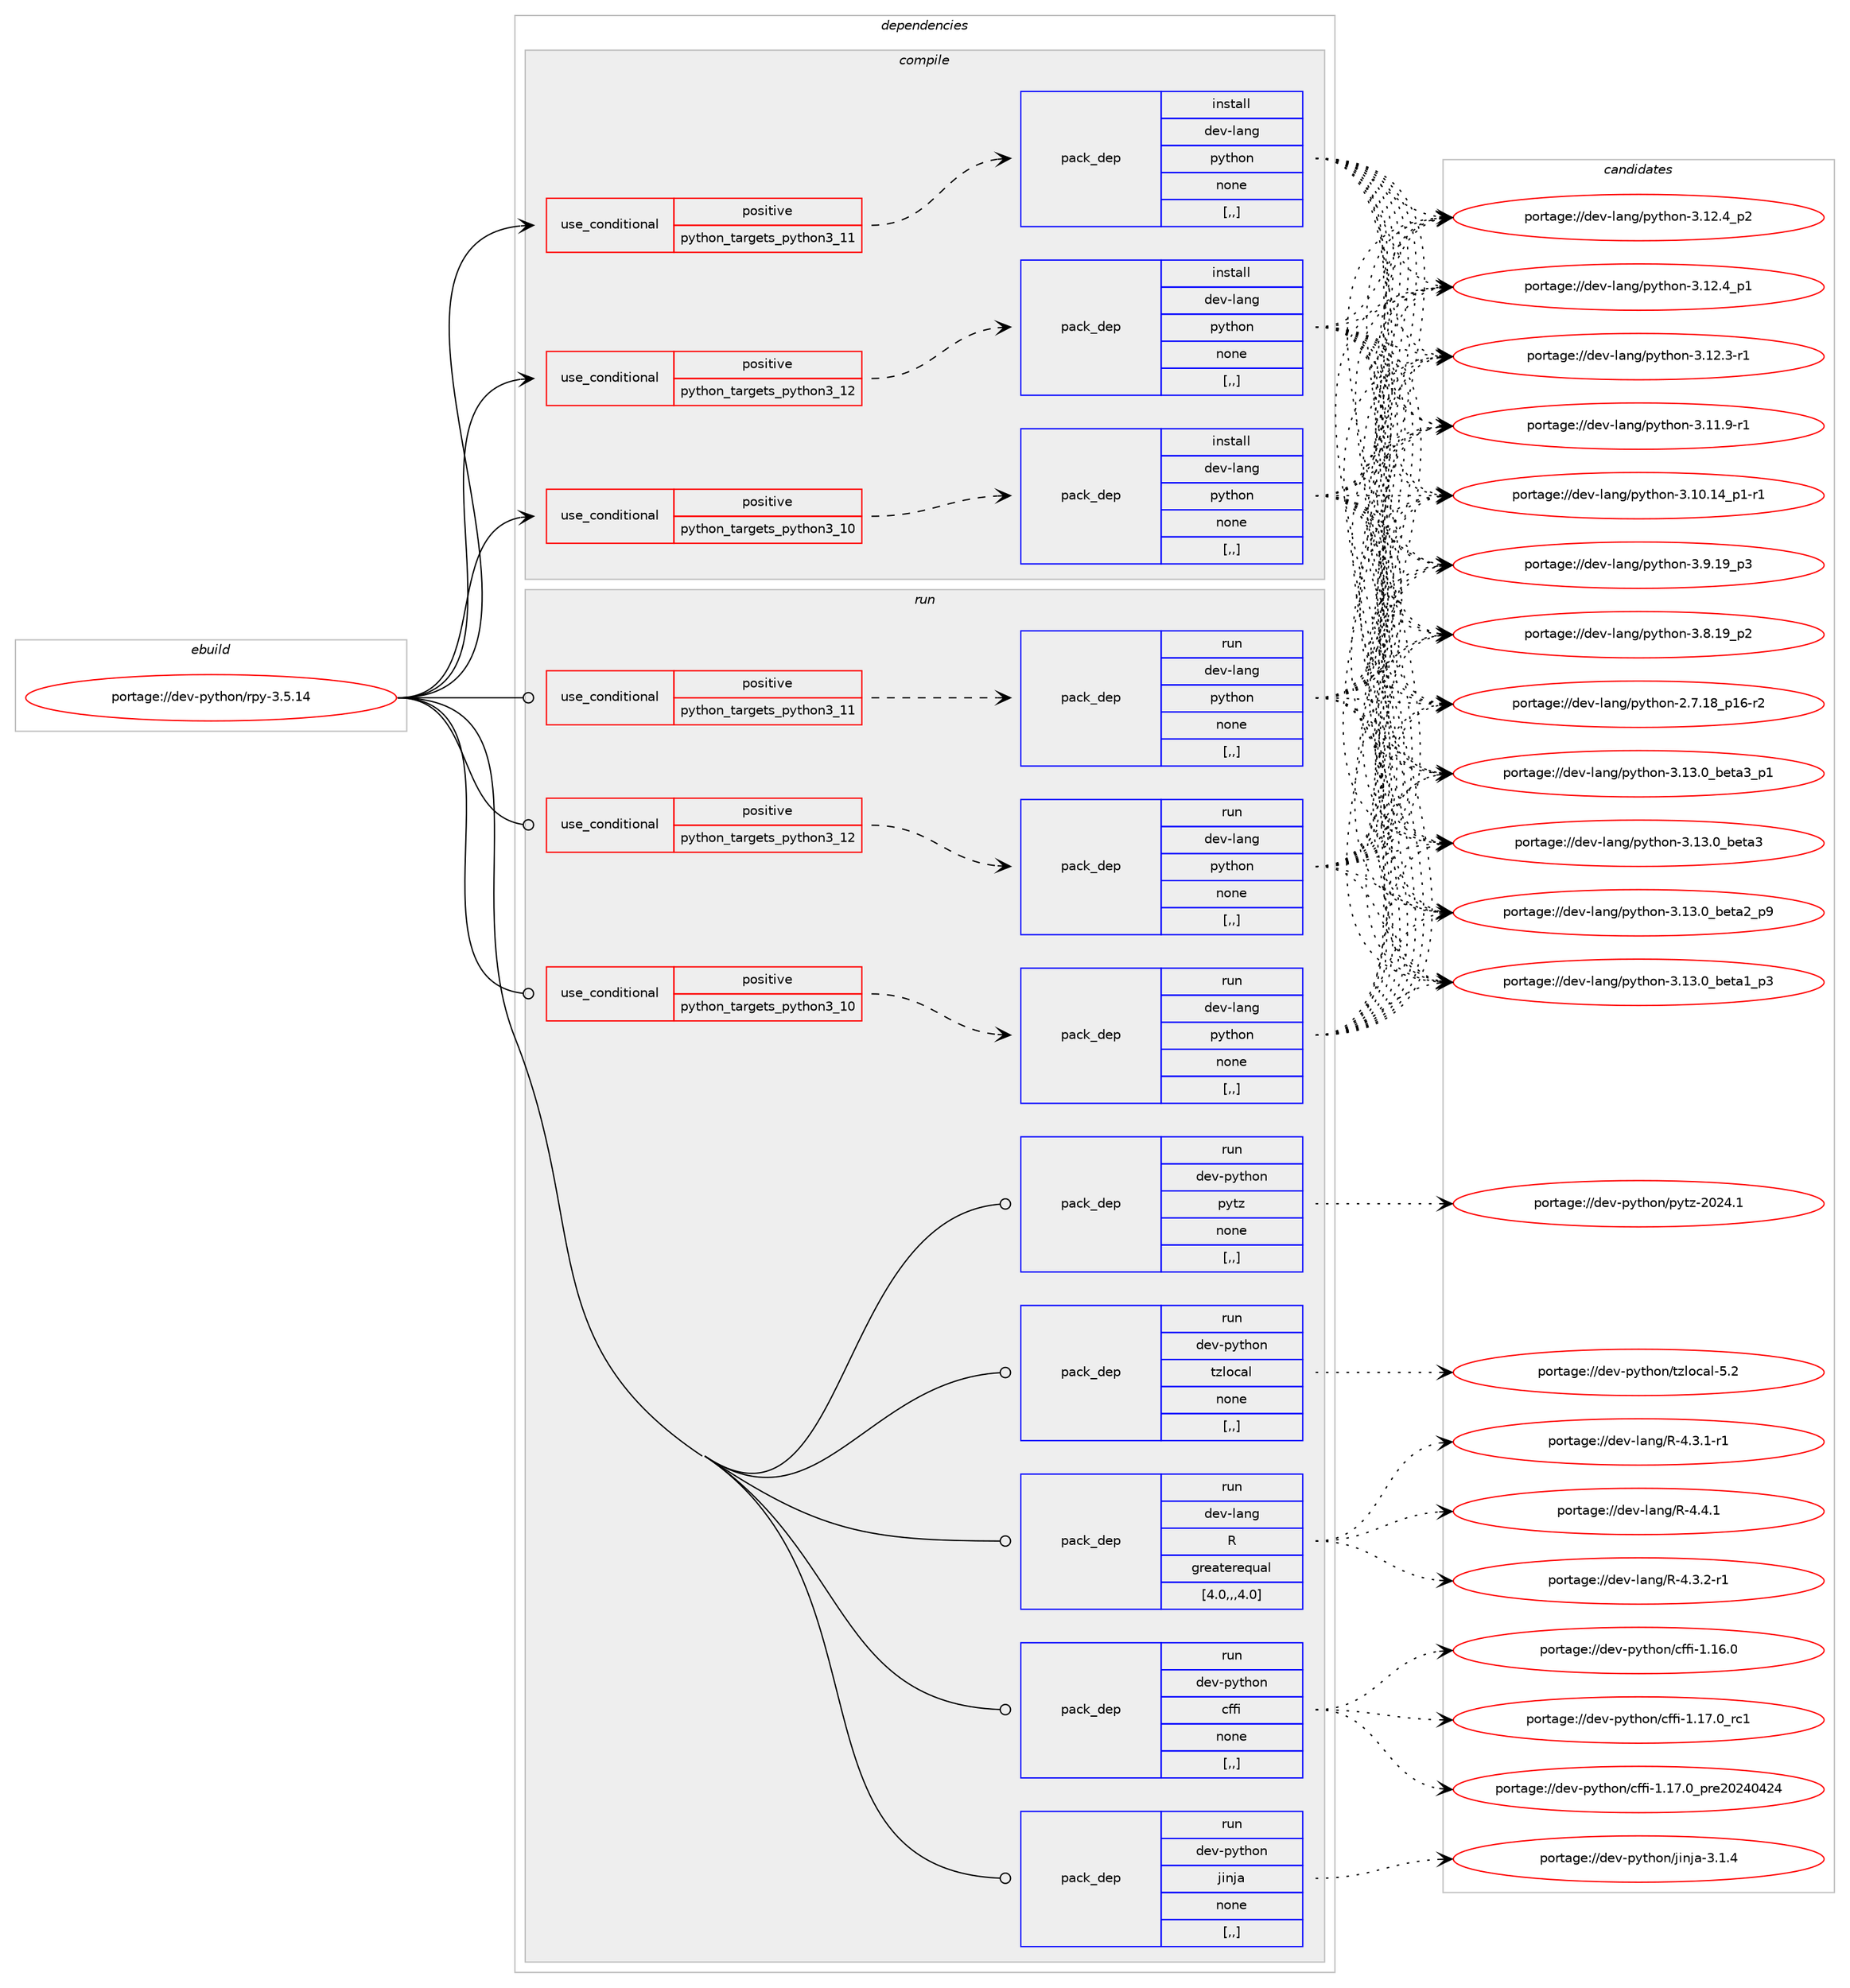 digraph prolog {

# *************
# Graph options
# *************

newrank=true;
concentrate=true;
compound=true;
graph [rankdir=LR,fontname=Helvetica,fontsize=10,ranksep=1.5];#, ranksep=2.5, nodesep=0.2];
edge  [arrowhead=vee];
node  [fontname=Helvetica,fontsize=10];

# **********
# The ebuild
# **********

subgraph cluster_leftcol {
color=gray;
label=<<i>ebuild</i>>;
id [label="portage://dev-python/rpy-3.5.14", color=red, width=4, href="../dev-python/rpy-3.5.14.svg"];
}

# ****************
# The dependencies
# ****************

subgraph cluster_midcol {
color=gray;
label=<<i>dependencies</i>>;
subgraph cluster_compile {
fillcolor="#eeeeee";
style=filled;
label=<<i>compile</i>>;
subgraph cond38966 {
dependency161733 [label=<<TABLE BORDER="0" CELLBORDER="1" CELLSPACING="0" CELLPADDING="4"><TR><TD ROWSPAN="3" CELLPADDING="10">use_conditional</TD></TR><TR><TD>positive</TD></TR><TR><TD>python_targets_python3_10</TD></TR></TABLE>>, shape=none, color=red];
subgraph pack121495 {
dependency161734 [label=<<TABLE BORDER="0" CELLBORDER="1" CELLSPACING="0" CELLPADDING="4" WIDTH="220"><TR><TD ROWSPAN="6" CELLPADDING="30">pack_dep</TD></TR><TR><TD WIDTH="110">install</TD></TR><TR><TD>dev-lang</TD></TR><TR><TD>python</TD></TR><TR><TD>none</TD></TR><TR><TD>[,,]</TD></TR></TABLE>>, shape=none, color=blue];
}
dependency161733:e -> dependency161734:w [weight=20,style="dashed",arrowhead="vee"];
}
id:e -> dependency161733:w [weight=20,style="solid",arrowhead="vee"];
subgraph cond38967 {
dependency161735 [label=<<TABLE BORDER="0" CELLBORDER="1" CELLSPACING="0" CELLPADDING="4"><TR><TD ROWSPAN="3" CELLPADDING="10">use_conditional</TD></TR><TR><TD>positive</TD></TR><TR><TD>python_targets_python3_11</TD></TR></TABLE>>, shape=none, color=red];
subgraph pack121496 {
dependency161736 [label=<<TABLE BORDER="0" CELLBORDER="1" CELLSPACING="0" CELLPADDING="4" WIDTH="220"><TR><TD ROWSPAN="6" CELLPADDING="30">pack_dep</TD></TR><TR><TD WIDTH="110">install</TD></TR><TR><TD>dev-lang</TD></TR><TR><TD>python</TD></TR><TR><TD>none</TD></TR><TR><TD>[,,]</TD></TR></TABLE>>, shape=none, color=blue];
}
dependency161735:e -> dependency161736:w [weight=20,style="dashed",arrowhead="vee"];
}
id:e -> dependency161735:w [weight=20,style="solid",arrowhead="vee"];
subgraph cond38968 {
dependency161737 [label=<<TABLE BORDER="0" CELLBORDER="1" CELLSPACING="0" CELLPADDING="4"><TR><TD ROWSPAN="3" CELLPADDING="10">use_conditional</TD></TR><TR><TD>positive</TD></TR><TR><TD>python_targets_python3_12</TD></TR></TABLE>>, shape=none, color=red];
subgraph pack121497 {
dependency161738 [label=<<TABLE BORDER="0" CELLBORDER="1" CELLSPACING="0" CELLPADDING="4" WIDTH="220"><TR><TD ROWSPAN="6" CELLPADDING="30">pack_dep</TD></TR><TR><TD WIDTH="110">install</TD></TR><TR><TD>dev-lang</TD></TR><TR><TD>python</TD></TR><TR><TD>none</TD></TR><TR><TD>[,,]</TD></TR></TABLE>>, shape=none, color=blue];
}
dependency161737:e -> dependency161738:w [weight=20,style="dashed",arrowhead="vee"];
}
id:e -> dependency161737:w [weight=20,style="solid",arrowhead="vee"];
}
subgraph cluster_compileandrun {
fillcolor="#eeeeee";
style=filled;
label=<<i>compile and run</i>>;
}
subgraph cluster_run {
fillcolor="#eeeeee";
style=filled;
label=<<i>run</i>>;
subgraph cond38969 {
dependency161739 [label=<<TABLE BORDER="0" CELLBORDER="1" CELLSPACING="0" CELLPADDING="4"><TR><TD ROWSPAN="3" CELLPADDING="10">use_conditional</TD></TR><TR><TD>positive</TD></TR><TR><TD>python_targets_python3_10</TD></TR></TABLE>>, shape=none, color=red];
subgraph pack121498 {
dependency161740 [label=<<TABLE BORDER="0" CELLBORDER="1" CELLSPACING="0" CELLPADDING="4" WIDTH="220"><TR><TD ROWSPAN="6" CELLPADDING="30">pack_dep</TD></TR><TR><TD WIDTH="110">run</TD></TR><TR><TD>dev-lang</TD></TR><TR><TD>python</TD></TR><TR><TD>none</TD></TR><TR><TD>[,,]</TD></TR></TABLE>>, shape=none, color=blue];
}
dependency161739:e -> dependency161740:w [weight=20,style="dashed",arrowhead="vee"];
}
id:e -> dependency161739:w [weight=20,style="solid",arrowhead="odot"];
subgraph cond38970 {
dependency161741 [label=<<TABLE BORDER="0" CELLBORDER="1" CELLSPACING="0" CELLPADDING="4"><TR><TD ROWSPAN="3" CELLPADDING="10">use_conditional</TD></TR><TR><TD>positive</TD></TR><TR><TD>python_targets_python3_11</TD></TR></TABLE>>, shape=none, color=red];
subgraph pack121499 {
dependency161742 [label=<<TABLE BORDER="0" CELLBORDER="1" CELLSPACING="0" CELLPADDING="4" WIDTH="220"><TR><TD ROWSPAN="6" CELLPADDING="30">pack_dep</TD></TR><TR><TD WIDTH="110">run</TD></TR><TR><TD>dev-lang</TD></TR><TR><TD>python</TD></TR><TR><TD>none</TD></TR><TR><TD>[,,]</TD></TR></TABLE>>, shape=none, color=blue];
}
dependency161741:e -> dependency161742:w [weight=20,style="dashed",arrowhead="vee"];
}
id:e -> dependency161741:w [weight=20,style="solid",arrowhead="odot"];
subgraph cond38971 {
dependency161743 [label=<<TABLE BORDER="0" CELLBORDER="1" CELLSPACING="0" CELLPADDING="4"><TR><TD ROWSPAN="3" CELLPADDING="10">use_conditional</TD></TR><TR><TD>positive</TD></TR><TR><TD>python_targets_python3_12</TD></TR></TABLE>>, shape=none, color=red];
subgraph pack121500 {
dependency161744 [label=<<TABLE BORDER="0" CELLBORDER="1" CELLSPACING="0" CELLPADDING="4" WIDTH="220"><TR><TD ROWSPAN="6" CELLPADDING="30">pack_dep</TD></TR><TR><TD WIDTH="110">run</TD></TR><TR><TD>dev-lang</TD></TR><TR><TD>python</TD></TR><TR><TD>none</TD></TR><TR><TD>[,,]</TD></TR></TABLE>>, shape=none, color=blue];
}
dependency161743:e -> dependency161744:w [weight=20,style="dashed",arrowhead="vee"];
}
id:e -> dependency161743:w [weight=20,style="solid",arrowhead="odot"];
subgraph pack121501 {
dependency161745 [label=<<TABLE BORDER="0" CELLBORDER="1" CELLSPACING="0" CELLPADDING="4" WIDTH="220"><TR><TD ROWSPAN="6" CELLPADDING="30">pack_dep</TD></TR><TR><TD WIDTH="110">run</TD></TR><TR><TD>dev-lang</TD></TR><TR><TD>R</TD></TR><TR><TD>greaterequal</TD></TR><TR><TD>[4.0,,,4.0]</TD></TR></TABLE>>, shape=none, color=blue];
}
id:e -> dependency161745:w [weight=20,style="solid",arrowhead="odot"];
subgraph pack121502 {
dependency161746 [label=<<TABLE BORDER="0" CELLBORDER="1" CELLSPACING="0" CELLPADDING="4" WIDTH="220"><TR><TD ROWSPAN="6" CELLPADDING="30">pack_dep</TD></TR><TR><TD WIDTH="110">run</TD></TR><TR><TD>dev-python</TD></TR><TR><TD>cffi</TD></TR><TR><TD>none</TD></TR><TR><TD>[,,]</TD></TR></TABLE>>, shape=none, color=blue];
}
id:e -> dependency161746:w [weight=20,style="solid",arrowhead="odot"];
subgraph pack121503 {
dependency161747 [label=<<TABLE BORDER="0" CELLBORDER="1" CELLSPACING="0" CELLPADDING="4" WIDTH="220"><TR><TD ROWSPAN="6" CELLPADDING="30">pack_dep</TD></TR><TR><TD WIDTH="110">run</TD></TR><TR><TD>dev-python</TD></TR><TR><TD>jinja</TD></TR><TR><TD>none</TD></TR><TR><TD>[,,]</TD></TR></TABLE>>, shape=none, color=blue];
}
id:e -> dependency161747:w [weight=20,style="solid",arrowhead="odot"];
subgraph pack121504 {
dependency161748 [label=<<TABLE BORDER="0" CELLBORDER="1" CELLSPACING="0" CELLPADDING="4" WIDTH="220"><TR><TD ROWSPAN="6" CELLPADDING="30">pack_dep</TD></TR><TR><TD WIDTH="110">run</TD></TR><TR><TD>dev-python</TD></TR><TR><TD>pytz</TD></TR><TR><TD>none</TD></TR><TR><TD>[,,]</TD></TR></TABLE>>, shape=none, color=blue];
}
id:e -> dependency161748:w [weight=20,style="solid",arrowhead="odot"];
subgraph pack121505 {
dependency161749 [label=<<TABLE BORDER="0" CELLBORDER="1" CELLSPACING="0" CELLPADDING="4" WIDTH="220"><TR><TD ROWSPAN="6" CELLPADDING="30">pack_dep</TD></TR><TR><TD WIDTH="110">run</TD></TR><TR><TD>dev-python</TD></TR><TR><TD>tzlocal</TD></TR><TR><TD>none</TD></TR><TR><TD>[,,]</TD></TR></TABLE>>, shape=none, color=blue];
}
id:e -> dependency161749:w [weight=20,style="solid",arrowhead="odot"];
}
}

# **************
# The candidates
# **************

subgraph cluster_choices {
rank=same;
color=gray;
label=<<i>candidates</i>>;

subgraph choice121495 {
color=black;
nodesep=1;
choice10010111845108971101034711212111610411111045514649514648959810111697519511249 [label="portage://dev-lang/python-3.13.0_beta3_p1", color=red, width=4,href="../dev-lang/python-3.13.0_beta3_p1.svg"];
choice1001011184510897110103471121211161041111104551464951464895981011169751 [label="portage://dev-lang/python-3.13.0_beta3", color=red, width=4,href="../dev-lang/python-3.13.0_beta3.svg"];
choice10010111845108971101034711212111610411111045514649514648959810111697509511257 [label="portage://dev-lang/python-3.13.0_beta2_p9", color=red, width=4,href="../dev-lang/python-3.13.0_beta2_p9.svg"];
choice10010111845108971101034711212111610411111045514649514648959810111697499511251 [label="portage://dev-lang/python-3.13.0_beta1_p3", color=red, width=4,href="../dev-lang/python-3.13.0_beta1_p3.svg"];
choice100101118451089711010347112121116104111110455146495046529511250 [label="portage://dev-lang/python-3.12.4_p2", color=red, width=4,href="../dev-lang/python-3.12.4_p2.svg"];
choice100101118451089711010347112121116104111110455146495046529511249 [label="portage://dev-lang/python-3.12.4_p1", color=red, width=4,href="../dev-lang/python-3.12.4_p1.svg"];
choice100101118451089711010347112121116104111110455146495046514511449 [label="portage://dev-lang/python-3.12.3-r1", color=red, width=4,href="../dev-lang/python-3.12.3-r1.svg"];
choice100101118451089711010347112121116104111110455146494946574511449 [label="portage://dev-lang/python-3.11.9-r1", color=red, width=4,href="../dev-lang/python-3.11.9-r1.svg"];
choice100101118451089711010347112121116104111110455146494846495295112494511449 [label="portage://dev-lang/python-3.10.14_p1-r1", color=red, width=4,href="../dev-lang/python-3.10.14_p1-r1.svg"];
choice100101118451089711010347112121116104111110455146574649579511251 [label="portage://dev-lang/python-3.9.19_p3", color=red, width=4,href="../dev-lang/python-3.9.19_p3.svg"];
choice100101118451089711010347112121116104111110455146564649579511250 [label="portage://dev-lang/python-3.8.19_p2", color=red, width=4,href="../dev-lang/python-3.8.19_p2.svg"];
choice100101118451089711010347112121116104111110455046554649569511249544511450 [label="portage://dev-lang/python-2.7.18_p16-r2", color=red, width=4,href="../dev-lang/python-2.7.18_p16-r2.svg"];
dependency161734:e -> choice10010111845108971101034711212111610411111045514649514648959810111697519511249:w [style=dotted,weight="100"];
dependency161734:e -> choice1001011184510897110103471121211161041111104551464951464895981011169751:w [style=dotted,weight="100"];
dependency161734:e -> choice10010111845108971101034711212111610411111045514649514648959810111697509511257:w [style=dotted,weight="100"];
dependency161734:e -> choice10010111845108971101034711212111610411111045514649514648959810111697499511251:w [style=dotted,weight="100"];
dependency161734:e -> choice100101118451089711010347112121116104111110455146495046529511250:w [style=dotted,weight="100"];
dependency161734:e -> choice100101118451089711010347112121116104111110455146495046529511249:w [style=dotted,weight="100"];
dependency161734:e -> choice100101118451089711010347112121116104111110455146495046514511449:w [style=dotted,weight="100"];
dependency161734:e -> choice100101118451089711010347112121116104111110455146494946574511449:w [style=dotted,weight="100"];
dependency161734:e -> choice100101118451089711010347112121116104111110455146494846495295112494511449:w [style=dotted,weight="100"];
dependency161734:e -> choice100101118451089711010347112121116104111110455146574649579511251:w [style=dotted,weight="100"];
dependency161734:e -> choice100101118451089711010347112121116104111110455146564649579511250:w [style=dotted,weight="100"];
dependency161734:e -> choice100101118451089711010347112121116104111110455046554649569511249544511450:w [style=dotted,weight="100"];
}
subgraph choice121496 {
color=black;
nodesep=1;
choice10010111845108971101034711212111610411111045514649514648959810111697519511249 [label="portage://dev-lang/python-3.13.0_beta3_p1", color=red, width=4,href="../dev-lang/python-3.13.0_beta3_p1.svg"];
choice1001011184510897110103471121211161041111104551464951464895981011169751 [label="portage://dev-lang/python-3.13.0_beta3", color=red, width=4,href="../dev-lang/python-3.13.0_beta3.svg"];
choice10010111845108971101034711212111610411111045514649514648959810111697509511257 [label="portage://dev-lang/python-3.13.0_beta2_p9", color=red, width=4,href="../dev-lang/python-3.13.0_beta2_p9.svg"];
choice10010111845108971101034711212111610411111045514649514648959810111697499511251 [label="portage://dev-lang/python-3.13.0_beta1_p3", color=red, width=4,href="../dev-lang/python-3.13.0_beta1_p3.svg"];
choice100101118451089711010347112121116104111110455146495046529511250 [label="portage://dev-lang/python-3.12.4_p2", color=red, width=4,href="../dev-lang/python-3.12.4_p2.svg"];
choice100101118451089711010347112121116104111110455146495046529511249 [label="portage://dev-lang/python-3.12.4_p1", color=red, width=4,href="../dev-lang/python-3.12.4_p1.svg"];
choice100101118451089711010347112121116104111110455146495046514511449 [label="portage://dev-lang/python-3.12.3-r1", color=red, width=4,href="../dev-lang/python-3.12.3-r1.svg"];
choice100101118451089711010347112121116104111110455146494946574511449 [label="portage://dev-lang/python-3.11.9-r1", color=red, width=4,href="../dev-lang/python-3.11.9-r1.svg"];
choice100101118451089711010347112121116104111110455146494846495295112494511449 [label="portage://dev-lang/python-3.10.14_p1-r1", color=red, width=4,href="../dev-lang/python-3.10.14_p1-r1.svg"];
choice100101118451089711010347112121116104111110455146574649579511251 [label="portage://dev-lang/python-3.9.19_p3", color=red, width=4,href="../dev-lang/python-3.9.19_p3.svg"];
choice100101118451089711010347112121116104111110455146564649579511250 [label="portage://dev-lang/python-3.8.19_p2", color=red, width=4,href="../dev-lang/python-3.8.19_p2.svg"];
choice100101118451089711010347112121116104111110455046554649569511249544511450 [label="portage://dev-lang/python-2.7.18_p16-r2", color=red, width=4,href="../dev-lang/python-2.7.18_p16-r2.svg"];
dependency161736:e -> choice10010111845108971101034711212111610411111045514649514648959810111697519511249:w [style=dotted,weight="100"];
dependency161736:e -> choice1001011184510897110103471121211161041111104551464951464895981011169751:w [style=dotted,weight="100"];
dependency161736:e -> choice10010111845108971101034711212111610411111045514649514648959810111697509511257:w [style=dotted,weight="100"];
dependency161736:e -> choice10010111845108971101034711212111610411111045514649514648959810111697499511251:w [style=dotted,weight="100"];
dependency161736:e -> choice100101118451089711010347112121116104111110455146495046529511250:w [style=dotted,weight="100"];
dependency161736:e -> choice100101118451089711010347112121116104111110455146495046529511249:w [style=dotted,weight="100"];
dependency161736:e -> choice100101118451089711010347112121116104111110455146495046514511449:w [style=dotted,weight="100"];
dependency161736:e -> choice100101118451089711010347112121116104111110455146494946574511449:w [style=dotted,weight="100"];
dependency161736:e -> choice100101118451089711010347112121116104111110455146494846495295112494511449:w [style=dotted,weight="100"];
dependency161736:e -> choice100101118451089711010347112121116104111110455146574649579511251:w [style=dotted,weight="100"];
dependency161736:e -> choice100101118451089711010347112121116104111110455146564649579511250:w [style=dotted,weight="100"];
dependency161736:e -> choice100101118451089711010347112121116104111110455046554649569511249544511450:w [style=dotted,weight="100"];
}
subgraph choice121497 {
color=black;
nodesep=1;
choice10010111845108971101034711212111610411111045514649514648959810111697519511249 [label="portage://dev-lang/python-3.13.0_beta3_p1", color=red, width=4,href="../dev-lang/python-3.13.0_beta3_p1.svg"];
choice1001011184510897110103471121211161041111104551464951464895981011169751 [label="portage://dev-lang/python-3.13.0_beta3", color=red, width=4,href="../dev-lang/python-3.13.0_beta3.svg"];
choice10010111845108971101034711212111610411111045514649514648959810111697509511257 [label="portage://dev-lang/python-3.13.0_beta2_p9", color=red, width=4,href="../dev-lang/python-3.13.0_beta2_p9.svg"];
choice10010111845108971101034711212111610411111045514649514648959810111697499511251 [label="portage://dev-lang/python-3.13.0_beta1_p3", color=red, width=4,href="../dev-lang/python-3.13.0_beta1_p3.svg"];
choice100101118451089711010347112121116104111110455146495046529511250 [label="portage://dev-lang/python-3.12.4_p2", color=red, width=4,href="../dev-lang/python-3.12.4_p2.svg"];
choice100101118451089711010347112121116104111110455146495046529511249 [label="portage://dev-lang/python-3.12.4_p1", color=red, width=4,href="../dev-lang/python-3.12.4_p1.svg"];
choice100101118451089711010347112121116104111110455146495046514511449 [label="portage://dev-lang/python-3.12.3-r1", color=red, width=4,href="../dev-lang/python-3.12.3-r1.svg"];
choice100101118451089711010347112121116104111110455146494946574511449 [label="portage://dev-lang/python-3.11.9-r1", color=red, width=4,href="../dev-lang/python-3.11.9-r1.svg"];
choice100101118451089711010347112121116104111110455146494846495295112494511449 [label="portage://dev-lang/python-3.10.14_p1-r1", color=red, width=4,href="../dev-lang/python-3.10.14_p1-r1.svg"];
choice100101118451089711010347112121116104111110455146574649579511251 [label="portage://dev-lang/python-3.9.19_p3", color=red, width=4,href="../dev-lang/python-3.9.19_p3.svg"];
choice100101118451089711010347112121116104111110455146564649579511250 [label="portage://dev-lang/python-3.8.19_p2", color=red, width=4,href="../dev-lang/python-3.8.19_p2.svg"];
choice100101118451089711010347112121116104111110455046554649569511249544511450 [label="portage://dev-lang/python-2.7.18_p16-r2", color=red, width=4,href="../dev-lang/python-2.7.18_p16-r2.svg"];
dependency161738:e -> choice10010111845108971101034711212111610411111045514649514648959810111697519511249:w [style=dotted,weight="100"];
dependency161738:e -> choice1001011184510897110103471121211161041111104551464951464895981011169751:w [style=dotted,weight="100"];
dependency161738:e -> choice10010111845108971101034711212111610411111045514649514648959810111697509511257:w [style=dotted,weight="100"];
dependency161738:e -> choice10010111845108971101034711212111610411111045514649514648959810111697499511251:w [style=dotted,weight="100"];
dependency161738:e -> choice100101118451089711010347112121116104111110455146495046529511250:w [style=dotted,weight="100"];
dependency161738:e -> choice100101118451089711010347112121116104111110455146495046529511249:w [style=dotted,weight="100"];
dependency161738:e -> choice100101118451089711010347112121116104111110455146495046514511449:w [style=dotted,weight="100"];
dependency161738:e -> choice100101118451089711010347112121116104111110455146494946574511449:w [style=dotted,weight="100"];
dependency161738:e -> choice100101118451089711010347112121116104111110455146494846495295112494511449:w [style=dotted,weight="100"];
dependency161738:e -> choice100101118451089711010347112121116104111110455146574649579511251:w [style=dotted,weight="100"];
dependency161738:e -> choice100101118451089711010347112121116104111110455146564649579511250:w [style=dotted,weight="100"];
dependency161738:e -> choice100101118451089711010347112121116104111110455046554649569511249544511450:w [style=dotted,weight="100"];
}
subgraph choice121498 {
color=black;
nodesep=1;
choice10010111845108971101034711212111610411111045514649514648959810111697519511249 [label="portage://dev-lang/python-3.13.0_beta3_p1", color=red, width=4,href="../dev-lang/python-3.13.0_beta3_p1.svg"];
choice1001011184510897110103471121211161041111104551464951464895981011169751 [label="portage://dev-lang/python-3.13.0_beta3", color=red, width=4,href="../dev-lang/python-3.13.0_beta3.svg"];
choice10010111845108971101034711212111610411111045514649514648959810111697509511257 [label="portage://dev-lang/python-3.13.0_beta2_p9", color=red, width=4,href="../dev-lang/python-3.13.0_beta2_p9.svg"];
choice10010111845108971101034711212111610411111045514649514648959810111697499511251 [label="portage://dev-lang/python-3.13.0_beta1_p3", color=red, width=4,href="../dev-lang/python-3.13.0_beta1_p3.svg"];
choice100101118451089711010347112121116104111110455146495046529511250 [label="portage://dev-lang/python-3.12.4_p2", color=red, width=4,href="../dev-lang/python-3.12.4_p2.svg"];
choice100101118451089711010347112121116104111110455146495046529511249 [label="portage://dev-lang/python-3.12.4_p1", color=red, width=4,href="../dev-lang/python-3.12.4_p1.svg"];
choice100101118451089711010347112121116104111110455146495046514511449 [label="portage://dev-lang/python-3.12.3-r1", color=red, width=4,href="../dev-lang/python-3.12.3-r1.svg"];
choice100101118451089711010347112121116104111110455146494946574511449 [label="portage://dev-lang/python-3.11.9-r1", color=red, width=4,href="../dev-lang/python-3.11.9-r1.svg"];
choice100101118451089711010347112121116104111110455146494846495295112494511449 [label="portage://dev-lang/python-3.10.14_p1-r1", color=red, width=4,href="../dev-lang/python-3.10.14_p1-r1.svg"];
choice100101118451089711010347112121116104111110455146574649579511251 [label="portage://dev-lang/python-3.9.19_p3", color=red, width=4,href="../dev-lang/python-3.9.19_p3.svg"];
choice100101118451089711010347112121116104111110455146564649579511250 [label="portage://dev-lang/python-3.8.19_p2", color=red, width=4,href="../dev-lang/python-3.8.19_p2.svg"];
choice100101118451089711010347112121116104111110455046554649569511249544511450 [label="portage://dev-lang/python-2.7.18_p16-r2", color=red, width=4,href="../dev-lang/python-2.7.18_p16-r2.svg"];
dependency161740:e -> choice10010111845108971101034711212111610411111045514649514648959810111697519511249:w [style=dotted,weight="100"];
dependency161740:e -> choice1001011184510897110103471121211161041111104551464951464895981011169751:w [style=dotted,weight="100"];
dependency161740:e -> choice10010111845108971101034711212111610411111045514649514648959810111697509511257:w [style=dotted,weight="100"];
dependency161740:e -> choice10010111845108971101034711212111610411111045514649514648959810111697499511251:w [style=dotted,weight="100"];
dependency161740:e -> choice100101118451089711010347112121116104111110455146495046529511250:w [style=dotted,weight="100"];
dependency161740:e -> choice100101118451089711010347112121116104111110455146495046529511249:w [style=dotted,weight="100"];
dependency161740:e -> choice100101118451089711010347112121116104111110455146495046514511449:w [style=dotted,weight="100"];
dependency161740:e -> choice100101118451089711010347112121116104111110455146494946574511449:w [style=dotted,weight="100"];
dependency161740:e -> choice100101118451089711010347112121116104111110455146494846495295112494511449:w [style=dotted,weight="100"];
dependency161740:e -> choice100101118451089711010347112121116104111110455146574649579511251:w [style=dotted,weight="100"];
dependency161740:e -> choice100101118451089711010347112121116104111110455146564649579511250:w [style=dotted,weight="100"];
dependency161740:e -> choice100101118451089711010347112121116104111110455046554649569511249544511450:w [style=dotted,weight="100"];
}
subgraph choice121499 {
color=black;
nodesep=1;
choice10010111845108971101034711212111610411111045514649514648959810111697519511249 [label="portage://dev-lang/python-3.13.0_beta3_p1", color=red, width=4,href="../dev-lang/python-3.13.0_beta3_p1.svg"];
choice1001011184510897110103471121211161041111104551464951464895981011169751 [label="portage://dev-lang/python-3.13.0_beta3", color=red, width=4,href="../dev-lang/python-3.13.0_beta3.svg"];
choice10010111845108971101034711212111610411111045514649514648959810111697509511257 [label="portage://dev-lang/python-3.13.0_beta2_p9", color=red, width=4,href="../dev-lang/python-3.13.0_beta2_p9.svg"];
choice10010111845108971101034711212111610411111045514649514648959810111697499511251 [label="portage://dev-lang/python-3.13.0_beta1_p3", color=red, width=4,href="../dev-lang/python-3.13.0_beta1_p3.svg"];
choice100101118451089711010347112121116104111110455146495046529511250 [label="portage://dev-lang/python-3.12.4_p2", color=red, width=4,href="../dev-lang/python-3.12.4_p2.svg"];
choice100101118451089711010347112121116104111110455146495046529511249 [label="portage://dev-lang/python-3.12.4_p1", color=red, width=4,href="../dev-lang/python-3.12.4_p1.svg"];
choice100101118451089711010347112121116104111110455146495046514511449 [label="portage://dev-lang/python-3.12.3-r1", color=red, width=4,href="../dev-lang/python-3.12.3-r1.svg"];
choice100101118451089711010347112121116104111110455146494946574511449 [label="portage://dev-lang/python-3.11.9-r1", color=red, width=4,href="../dev-lang/python-3.11.9-r1.svg"];
choice100101118451089711010347112121116104111110455146494846495295112494511449 [label="portage://dev-lang/python-3.10.14_p1-r1", color=red, width=4,href="../dev-lang/python-3.10.14_p1-r1.svg"];
choice100101118451089711010347112121116104111110455146574649579511251 [label="portage://dev-lang/python-3.9.19_p3", color=red, width=4,href="../dev-lang/python-3.9.19_p3.svg"];
choice100101118451089711010347112121116104111110455146564649579511250 [label="portage://dev-lang/python-3.8.19_p2", color=red, width=4,href="../dev-lang/python-3.8.19_p2.svg"];
choice100101118451089711010347112121116104111110455046554649569511249544511450 [label="portage://dev-lang/python-2.7.18_p16-r2", color=red, width=4,href="../dev-lang/python-2.7.18_p16-r2.svg"];
dependency161742:e -> choice10010111845108971101034711212111610411111045514649514648959810111697519511249:w [style=dotted,weight="100"];
dependency161742:e -> choice1001011184510897110103471121211161041111104551464951464895981011169751:w [style=dotted,weight="100"];
dependency161742:e -> choice10010111845108971101034711212111610411111045514649514648959810111697509511257:w [style=dotted,weight="100"];
dependency161742:e -> choice10010111845108971101034711212111610411111045514649514648959810111697499511251:w [style=dotted,weight="100"];
dependency161742:e -> choice100101118451089711010347112121116104111110455146495046529511250:w [style=dotted,weight="100"];
dependency161742:e -> choice100101118451089711010347112121116104111110455146495046529511249:w [style=dotted,weight="100"];
dependency161742:e -> choice100101118451089711010347112121116104111110455146495046514511449:w [style=dotted,weight="100"];
dependency161742:e -> choice100101118451089711010347112121116104111110455146494946574511449:w [style=dotted,weight="100"];
dependency161742:e -> choice100101118451089711010347112121116104111110455146494846495295112494511449:w [style=dotted,weight="100"];
dependency161742:e -> choice100101118451089711010347112121116104111110455146574649579511251:w [style=dotted,weight="100"];
dependency161742:e -> choice100101118451089711010347112121116104111110455146564649579511250:w [style=dotted,weight="100"];
dependency161742:e -> choice100101118451089711010347112121116104111110455046554649569511249544511450:w [style=dotted,weight="100"];
}
subgraph choice121500 {
color=black;
nodesep=1;
choice10010111845108971101034711212111610411111045514649514648959810111697519511249 [label="portage://dev-lang/python-3.13.0_beta3_p1", color=red, width=4,href="../dev-lang/python-3.13.0_beta3_p1.svg"];
choice1001011184510897110103471121211161041111104551464951464895981011169751 [label="portage://dev-lang/python-3.13.0_beta3", color=red, width=4,href="../dev-lang/python-3.13.0_beta3.svg"];
choice10010111845108971101034711212111610411111045514649514648959810111697509511257 [label="portage://dev-lang/python-3.13.0_beta2_p9", color=red, width=4,href="../dev-lang/python-3.13.0_beta2_p9.svg"];
choice10010111845108971101034711212111610411111045514649514648959810111697499511251 [label="portage://dev-lang/python-3.13.0_beta1_p3", color=red, width=4,href="../dev-lang/python-3.13.0_beta1_p3.svg"];
choice100101118451089711010347112121116104111110455146495046529511250 [label="portage://dev-lang/python-3.12.4_p2", color=red, width=4,href="../dev-lang/python-3.12.4_p2.svg"];
choice100101118451089711010347112121116104111110455146495046529511249 [label="portage://dev-lang/python-3.12.4_p1", color=red, width=4,href="../dev-lang/python-3.12.4_p1.svg"];
choice100101118451089711010347112121116104111110455146495046514511449 [label="portage://dev-lang/python-3.12.3-r1", color=red, width=4,href="../dev-lang/python-3.12.3-r1.svg"];
choice100101118451089711010347112121116104111110455146494946574511449 [label="portage://dev-lang/python-3.11.9-r1", color=red, width=4,href="../dev-lang/python-3.11.9-r1.svg"];
choice100101118451089711010347112121116104111110455146494846495295112494511449 [label="portage://dev-lang/python-3.10.14_p1-r1", color=red, width=4,href="../dev-lang/python-3.10.14_p1-r1.svg"];
choice100101118451089711010347112121116104111110455146574649579511251 [label="portage://dev-lang/python-3.9.19_p3", color=red, width=4,href="../dev-lang/python-3.9.19_p3.svg"];
choice100101118451089711010347112121116104111110455146564649579511250 [label="portage://dev-lang/python-3.8.19_p2", color=red, width=4,href="../dev-lang/python-3.8.19_p2.svg"];
choice100101118451089711010347112121116104111110455046554649569511249544511450 [label="portage://dev-lang/python-2.7.18_p16-r2", color=red, width=4,href="../dev-lang/python-2.7.18_p16-r2.svg"];
dependency161744:e -> choice10010111845108971101034711212111610411111045514649514648959810111697519511249:w [style=dotted,weight="100"];
dependency161744:e -> choice1001011184510897110103471121211161041111104551464951464895981011169751:w [style=dotted,weight="100"];
dependency161744:e -> choice10010111845108971101034711212111610411111045514649514648959810111697509511257:w [style=dotted,weight="100"];
dependency161744:e -> choice10010111845108971101034711212111610411111045514649514648959810111697499511251:w [style=dotted,weight="100"];
dependency161744:e -> choice100101118451089711010347112121116104111110455146495046529511250:w [style=dotted,weight="100"];
dependency161744:e -> choice100101118451089711010347112121116104111110455146495046529511249:w [style=dotted,weight="100"];
dependency161744:e -> choice100101118451089711010347112121116104111110455146495046514511449:w [style=dotted,weight="100"];
dependency161744:e -> choice100101118451089711010347112121116104111110455146494946574511449:w [style=dotted,weight="100"];
dependency161744:e -> choice100101118451089711010347112121116104111110455146494846495295112494511449:w [style=dotted,weight="100"];
dependency161744:e -> choice100101118451089711010347112121116104111110455146574649579511251:w [style=dotted,weight="100"];
dependency161744:e -> choice100101118451089711010347112121116104111110455146564649579511250:w [style=dotted,weight="100"];
dependency161744:e -> choice100101118451089711010347112121116104111110455046554649569511249544511450:w [style=dotted,weight="100"];
}
subgraph choice121501 {
color=black;
nodesep=1;
choice10010111845108971101034782455246524649 [label="portage://dev-lang/R-4.4.1", color=red, width=4,href="../dev-lang/R-4.4.1.svg"];
choice100101118451089711010347824552465146504511449 [label="portage://dev-lang/R-4.3.2-r1", color=red, width=4,href="../dev-lang/R-4.3.2-r1.svg"];
choice100101118451089711010347824552465146494511449 [label="portage://dev-lang/R-4.3.1-r1", color=red, width=4,href="../dev-lang/R-4.3.1-r1.svg"];
dependency161745:e -> choice10010111845108971101034782455246524649:w [style=dotted,weight="100"];
dependency161745:e -> choice100101118451089711010347824552465146504511449:w [style=dotted,weight="100"];
dependency161745:e -> choice100101118451089711010347824552465146494511449:w [style=dotted,weight="100"];
}
subgraph choice121502 {
color=black;
nodesep=1;
choice10010111845112121116104111110479910210210545494649554648951149949 [label="portage://dev-python/cffi-1.17.0_rc1", color=red, width=4,href="../dev-python/cffi-1.17.0_rc1.svg"];
choice10010111845112121116104111110479910210210545494649554648951121141015048505248525052 [label="portage://dev-python/cffi-1.17.0_pre20240424", color=red, width=4,href="../dev-python/cffi-1.17.0_pre20240424.svg"];
choice10010111845112121116104111110479910210210545494649544648 [label="portage://dev-python/cffi-1.16.0", color=red, width=4,href="../dev-python/cffi-1.16.0.svg"];
dependency161746:e -> choice10010111845112121116104111110479910210210545494649554648951149949:w [style=dotted,weight="100"];
dependency161746:e -> choice10010111845112121116104111110479910210210545494649554648951121141015048505248525052:w [style=dotted,weight="100"];
dependency161746:e -> choice10010111845112121116104111110479910210210545494649544648:w [style=dotted,weight="100"];
}
subgraph choice121503 {
color=black;
nodesep=1;
choice100101118451121211161041111104710610511010697455146494652 [label="portage://dev-python/jinja-3.1.4", color=red, width=4,href="../dev-python/jinja-3.1.4.svg"];
dependency161747:e -> choice100101118451121211161041111104710610511010697455146494652:w [style=dotted,weight="100"];
}
subgraph choice121504 {
color=black;
nodesep=1;
choice100101118451121211161041111104711212111612245504850524649 [label="portage://dev-python/pytz-2024.1", color=red, width=4,href="../dev-python/pytz-2024.1.svg"];
dependency161748:e -> choice100101118451121211161041111104711212111612245504850524649:w [style=dotted,weight="100"];
}
subgraph choice121505 {
color=black;
nodesep=1;
choice1001011184511212111610411111047116122108111999710845534650 [label="portage://dev-python/tzlocal-5.2", color=red, width=4,href="../dev-python/tzlocal-5.2.svg"];
dependency161749:e -> choice1001011184511212111610411111047116122108111999710845534650:w [style=dotted,weight="100"];
}
}

}
